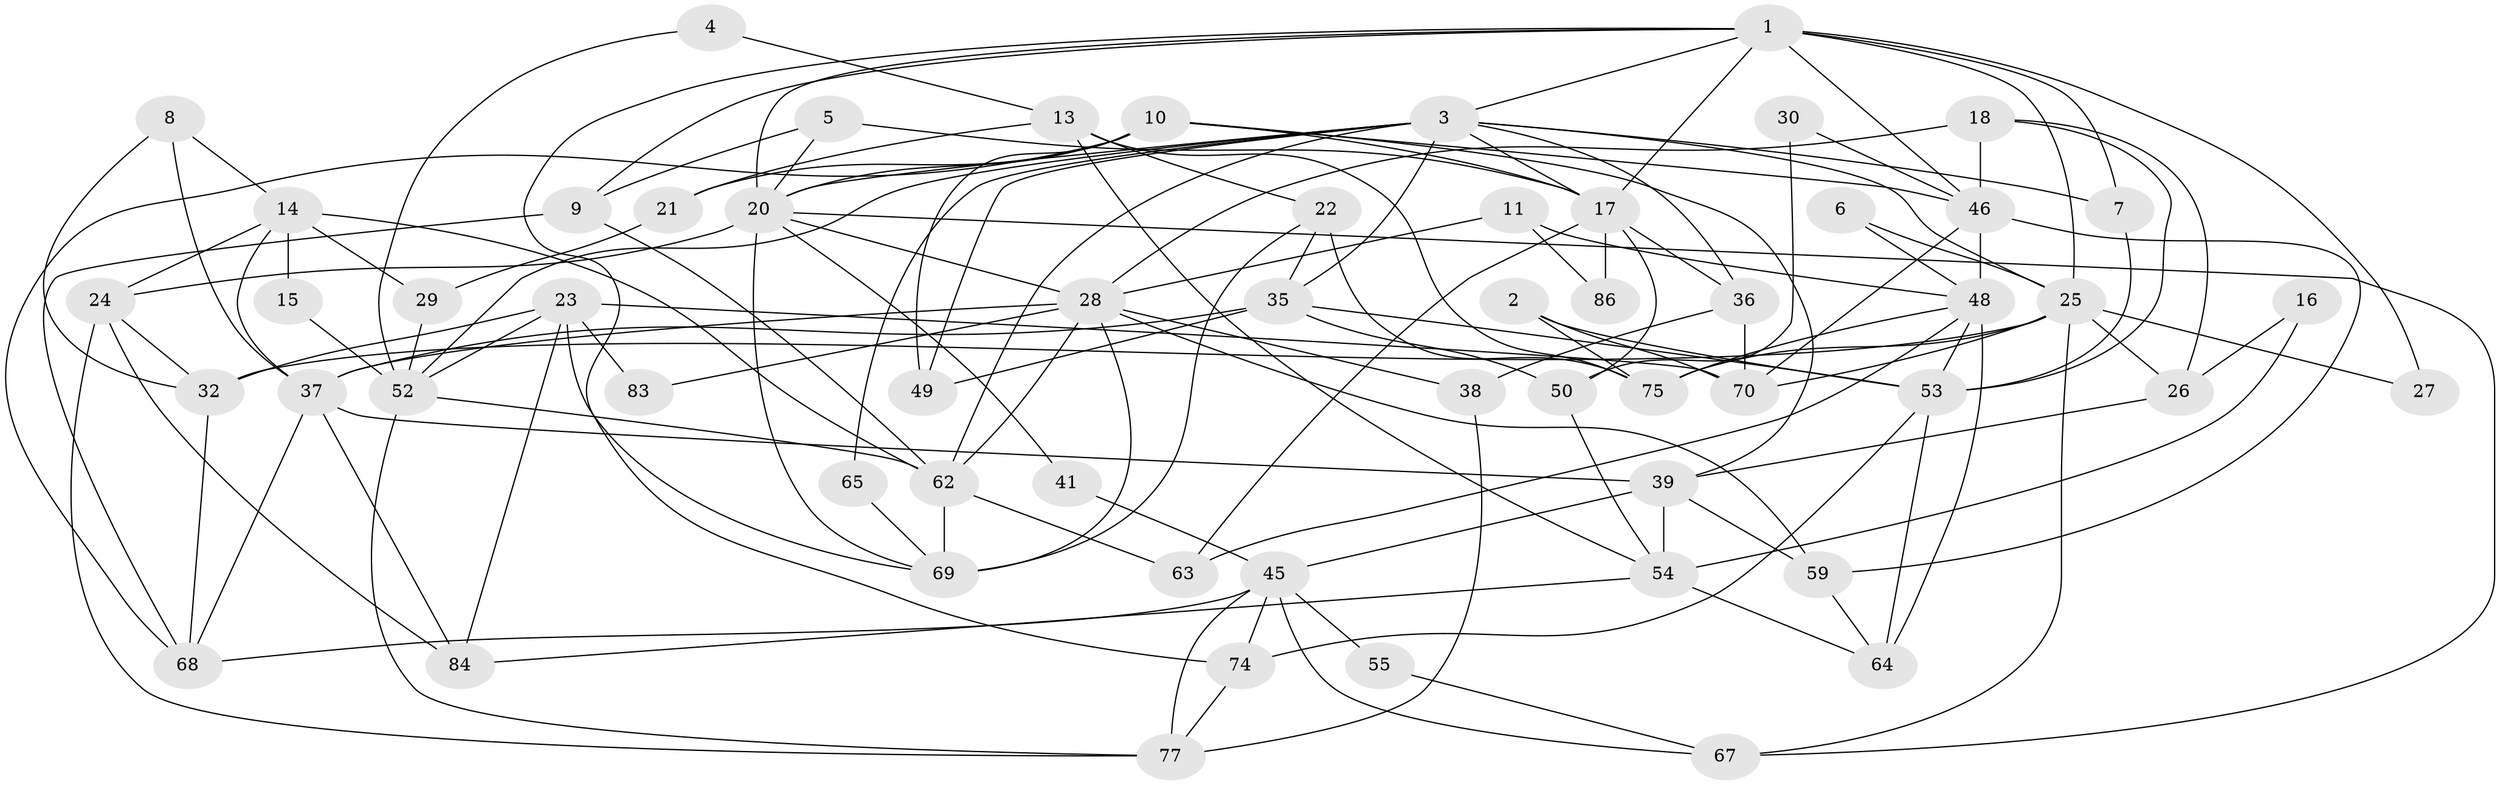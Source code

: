 // Generated by graph-tools (version 1.1) at 2025/52/02/27/25 19:52:03]
// undirected, 59 vertices, 139 edges
graph export_dot {
graph [start="1"]
  node [color=gray90,style=filled];
  1 [super="+19"];
  2;
  3 [super="+44"];
  4;
  5;
  6;
  7 [super="+72"];
  8;
  9 [super="+58"];
  10 [super="+12"];
  11;
  13 [super="+78"];
  14 [super="+31"];
  15;
  16;
  17 [super="+40"];
  18 [super="+57"];
  20 [super="+34"];
  21;
  22;
  23 [super="+33"];
  24 [super="+42"];
  25 [super="+88"];
  26 [super="+43"];
  27;
  28 [super="+47"];
  29;
  30;
  32;
  35 [super="+60"];
  36;
  37 [super="+51"];
  38;
  39 [super="+87"];
  41;
  45;
  46 [super="+66"];
  48 [super="+61"];
  49;
  50;
  52 [super="+80"];
  53 [super="+82"];
  54 [super="+56"];
  55;
  59;
  62 [super="+79"];
  63;
  64;
  65;
  67;
  68 [super="+73"];
  69 [super="+71"];
  70 [super="+76"];
  74;
  75 [super="+85"];
  77 [super="+81"];
  83;
  84;
  86;
  1 -- 3;
  1 -- 74;
  1 -- 17;
  1 -- 25 [weight=2];
  1 -- 20;
  1 -- 7;
  1 -- 46;
  1 -- 9;
  1 -- 27;
  2 -- 53;
  2 -- 70;
  2 -- 75;
  3 -- 35;
  3 -- 36;
  3 -- 20;
  3 -- 62;
  3 -- 17;
  3 -- 65;
  3 -- 49;
  3 -- 7;
  3 -- 25;
  3 -- 52;
  4 -- 52;
  4 -- 13;
  5 -- 17;
  5 -- 9;
  5 -- 20;
  6 -- 25;
  6 -- 48;
  7 -- 53;
  8 -- 32;
  8 -- 14;
  8 -- 37;
  9 -- 62;
  9 -- 68;
  10 -- 39;
  10 -- 46;
  10 -- 68;
  10 -- 49;
  10 -- 17;
  10 -- 20;
  10 -- 21;
  11 -- 86;
  11 -- 28;
  11 -- 48;
  13 -- 21;
  13 -- 75;
  13 -- 54;
  13 -- 22;
  14 -- 62;
  14 -- 29;
  14 -- 37;
  14 -- 15;
  14 -- 24;
  15 -- 52;
  16 -- 54 [weight=2];
  16 -- 26;
  17 -- 50;
  17 -- 36;
  17 -- 86;
  17 -- 63;
  18 -- 28;
  18 -- 26;
  18 -- 53;
  18 -- 46;
  20 -- 24;
  20 -- 67;
  20 -- 41;
  20 -- 28;
  20 -- 69;
  21 -- 29;
  22 -- 75;
  22 -- 35;
  22 -- 69;
  23 -- 70;
  23 -- 83;
  23 -- 84;
  23 -- 32;
  23 -- 52;
  23 -- 69;
  24 -- 84;
  24 -- 32;
  24 -- 77;
  25 -- 26;
  25 -- 67;
  25 -- 70;
  25 -- 32;
  25 -- 27;
  25 -- 75;
  26 -- 39;
  28 -- 59;
  28 -- 69;
  28 -- 38;
  28 -- 83;
  28 -- 37;
  28 -- 62;
  29 -- 52;
  30 -- 46;
  30 -- 50;
  32 -- 68;
  35 -- 50;
  35 -- 37;
  35 -- 49;
  35 -- 53;
  36 -- 38;
  36 -- 70;
  37 -- 84;
  37 -- 68;
  37 -- 39;
  38 -- 77;
  39 -- 54 [weight=2];
  39 -- 59;
  39 -- 45;
  41 -- 45;
  45 -- 67;
  45 -- 55;
  45 -- 68;
  45 -- 74;
  45 -- 77;
  46 -- 48 [weight=2];
  46 -- 59;
  46 -- 70;
  48 -- 63;
  48 -- 64;
  48 -- 53;
  48 -- 75;
  50 -- 54;
  52 -- 62;
  52 -- 77;
  53 -- 74;
  53 -- 64;
  54 -- 64;
  54 -- 84;
  55 -- 67;
  59 -- 64;
  62 -- 69 [weight=2];
  62 -- 63;
  65 -- 69;
  74 -- 77;
}
